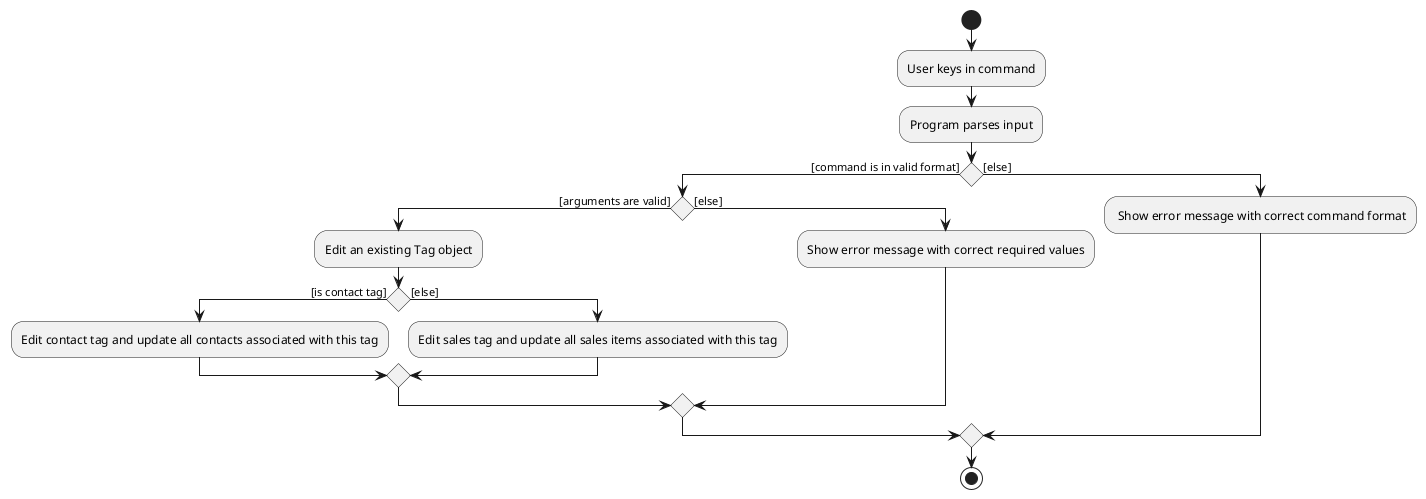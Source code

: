 @startuml
start
:User keys in command;

'Since the beta syntax does not support placing the condition outside the
'diamond we place it as the true branch instead.

:Program parses input;

if () then ([command is in valid format])
    if () then ([arguments are valid])
        :Edit an existing Tag object;
        if () then ([is contact tag])
            :Edit contact tag and update all contacts associated with this tag;
        else ([else])
            :Edit sales tag and update all sales items associated with this tag;
        endif
    else ([else])
        :Show error message with correct required values;
    endif
else ([else])
    : Show error message with correct command format;
endif

stop
@enduml

